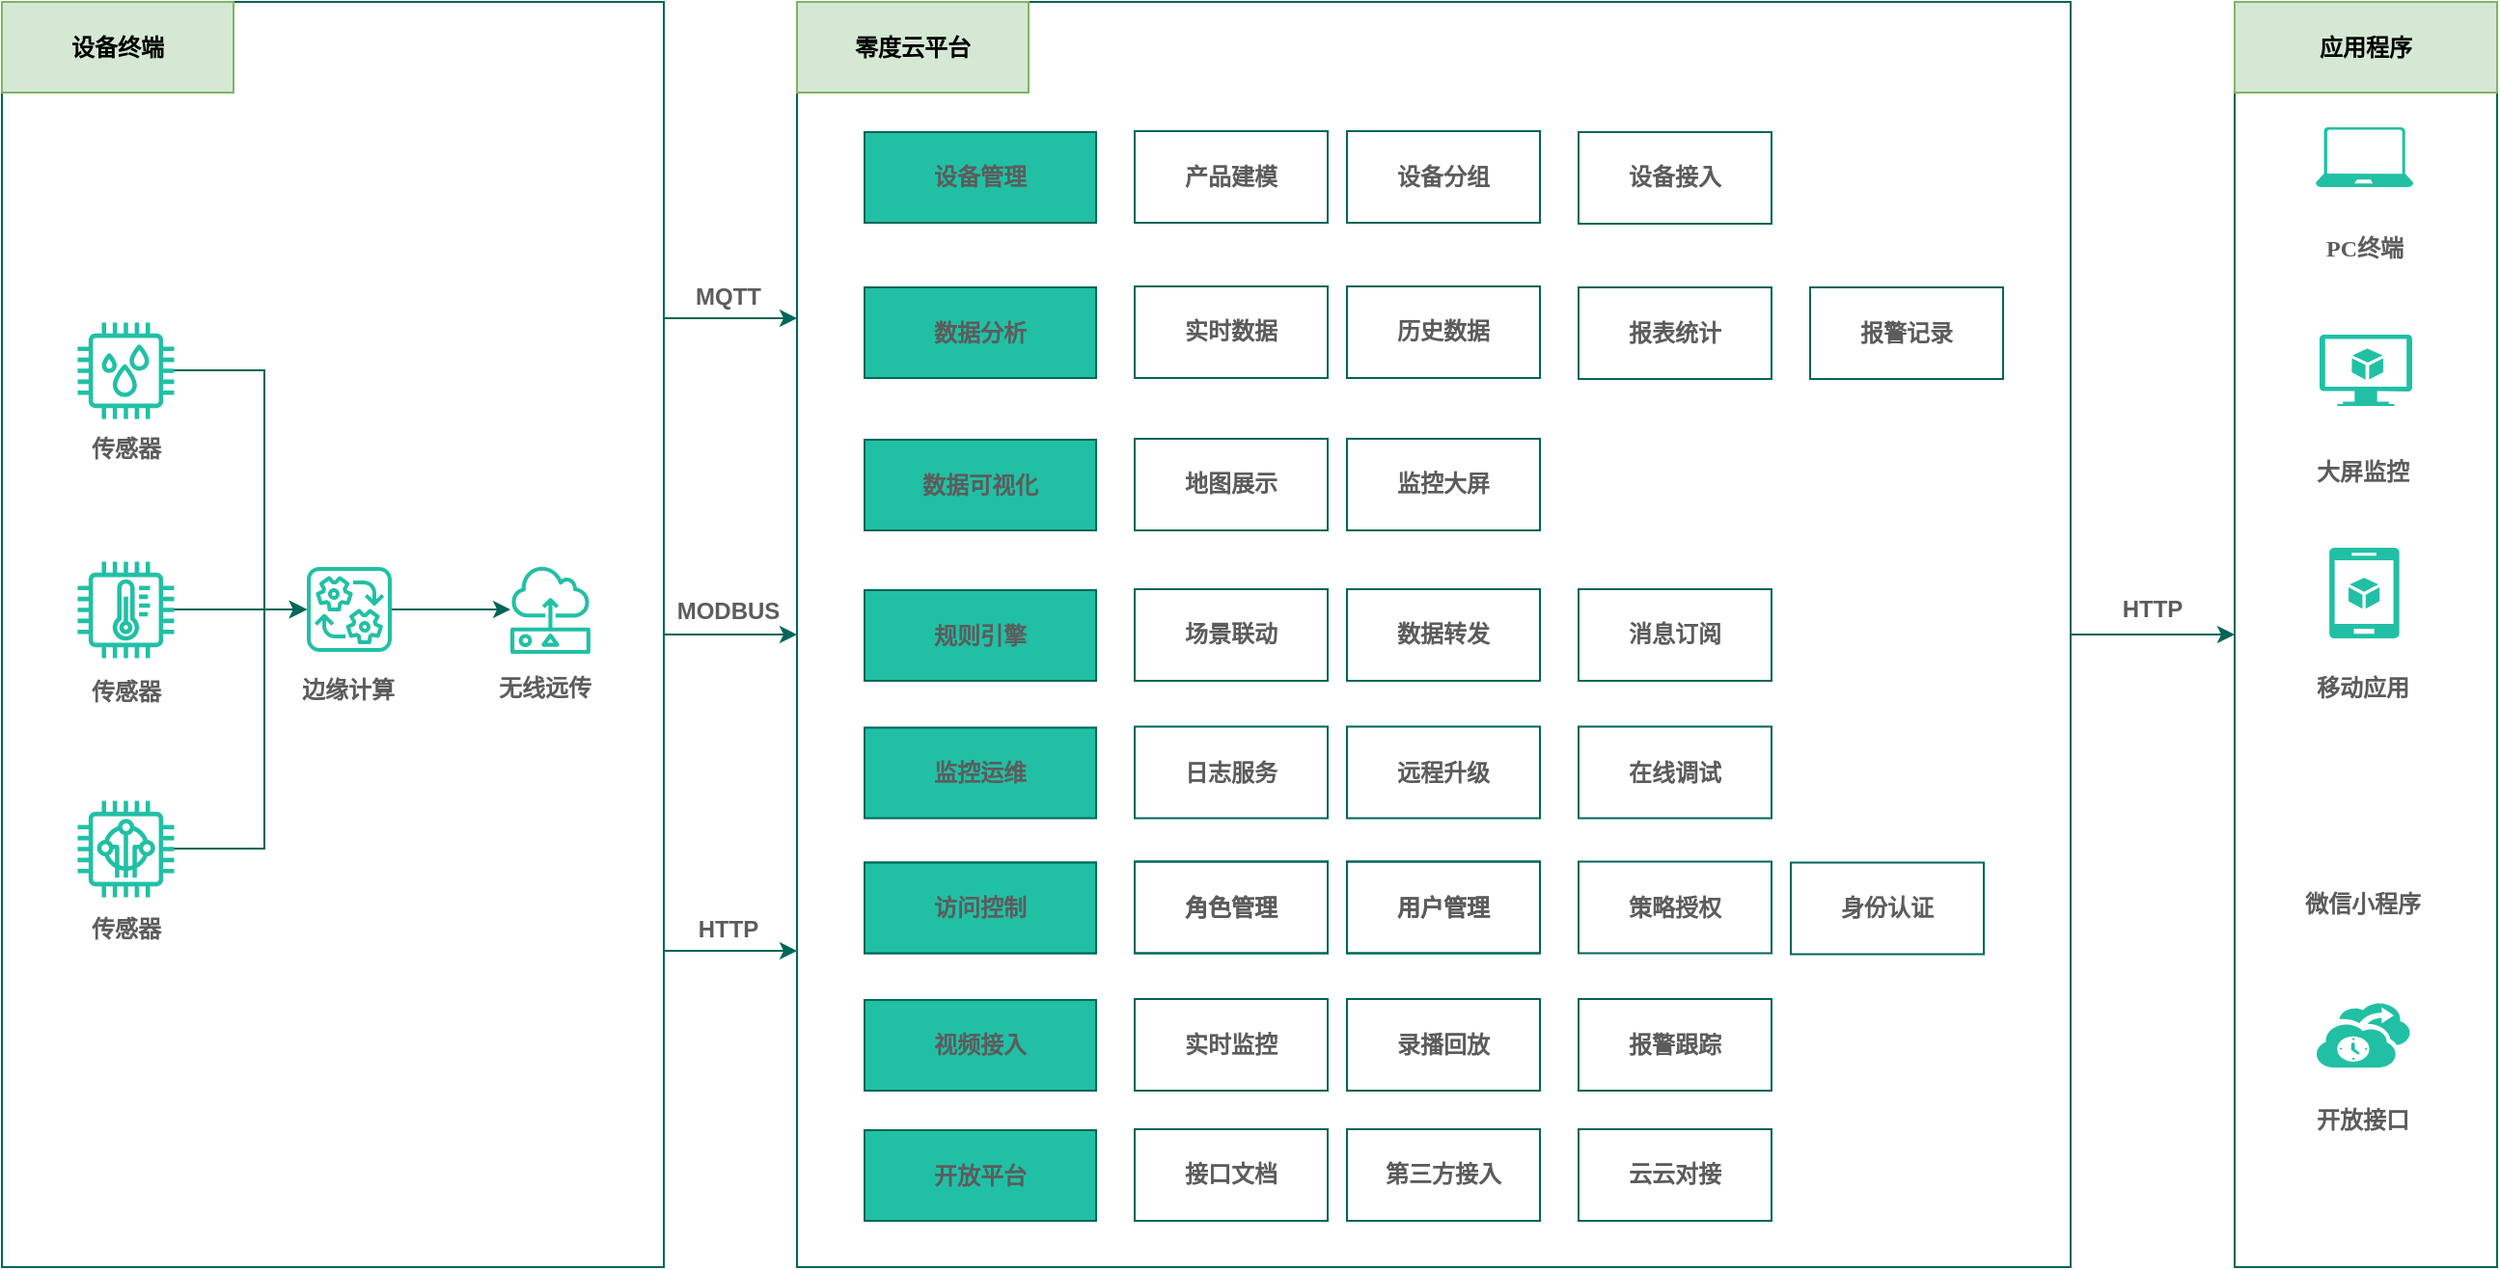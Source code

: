 <mxfile version="20.2.7" type="github">
  <diagram id="eXwY4UNL-JvXnbsKmHx1" name="第 1 页">
    <mxGraphModel dx="1327" dy="794" grid="0" gridSize="10" guides="1" tooltips="1" connect="1" arrows="1" fold="1" page="1" pageScale="1" pageWidth="827" pageHeight="1169" math="0" shadow="0">
      <root>
        <mxCell id="0" />
        <mxCell id="1" parent="0" />
        <mxCell id="tjXEyFFxzJn_yfCBgNNE-80" style="edgeStyle=orthogonalEdgeStyle;rounded=0;orthogonalLoop=1;jettySize=auto;html=1;entryX=0;entryY=0.5;entryDx=0;entryDy=0;strokeColor=#006658;fontColor=#5C5C5C;fontStyle=1" parent="1" source="tjXEyFFxzJn_yfCBgNNE-59" target="tjXEyFFxzJn_yfCBgNNE-73" edge="1">
          <mxGeometry relative="1" as="geometry" />
        </mxCell>
        <mxCell id="tjXEyFFxzJn_yfCBgNNE-81" style="edgeStyle=orthogonalEdgeStyle;rounded=0;orthogonalLoop=1;jettySize=auto;html=1;exitX=1;exitY=0.75;exitDx=0;exitDy=0;entryX=0;entryY=0.75;entryDx=0;entryDy=0;strokeColor=#006658;fontColor=#5C5C5C;fontStyle=1" parent="1" source="tjXEyFFxzJn_yfCBgNNE-59" target="tjXEyFFxzJn_yfCBgNNE-73" edge="1">
          <mxGeometry relative="1" as="geometry" />
        </mxCell>
        <mxCell id="tjXEyFFxzJn_yfCBgNNE-82" style="edgeStyle=orthogonalEdgeStyle;rounded=0;orthogonalLoop=1;jettySize=auto;html=1;exitX=1;exitY=0.25;exitDx=0;exitDy=0;entryX=0;entryY=0.25;entryDx=0;entryDy=0;strokeColor=#006658;fontColor=#5C5C5C;fontStyle=1" parent="1" source="tjXEyFFxzJn_yfCBgNNE-59" target="tjXEyFFxzJn_yfCBgNNE-73" edge="1">
          <mxGeometry relative="1" as="geometry" />
        </mxCell>
        <mxCell id="tjXEyFFxzJn_yfCBgNNE-59" value="" style="rounded=0;whiteSpace=wrap;html=1;fontFamily=Helvetica;fontSize=12;fontColor=#5C5C5C;fillColor=none;labelBorderColor=#A9C4EB;strokeColor=#006658;fontStyle=1" parent="1" vertex="1">
          <mxGeometry x="97" y="224" width="343" height="656" as="geometry" />
        </mxCell>
        <mxCell id="OxqNXNUA6j1CO8IW8d2d-9" style="edgeStyle=orthogonalEdgeStyle;rounded=0;orthogonalLoop=1;jettySize=auto;html=1;fontColor=#5C5C5C;strokeColor=#006658;fillColor=#21C0A5;" edge="1" parent="1" source="tjXEyFFxzJn_yfCBgNNE-10" target="tjXEyFFxzJn_yfCBgNNE-65">
          <mxGeometry relative="1" as="geometry">
            <Array as="points">
              <mxPoint x="233" y="415" />
              <mxPoint x="233" y="539" />
            </Array>
          </mxGeometry>
        </mxCell>
        <mxCell id="tjXEyFFxzJn_yfCBgNNE-10" value="" style="outlineConnect=0;fontColor=#5C5C5C;fillColor=#21C0A5;strokeColor=#006658;verticalLabelPosition=bottom;verticalAlign=top;align=center;html=1;fontSize=12;fontStyle=1;aspect=fixed;pointerEvents=1;shape=mxgraph.aws4.iot_thing_humidity_sensor;fillStyle=auto;strokeWidth=0.3;rounded=0;resizeWidth=0;fixedWidth=0;" parent="1" vertex="1">
          <mxGeometry x="136" y="390" width="50" height="50" as="geometry" />
        </mxCell>
        <mxCell id="OxqNXNUA6j1CO8IW8d2d-11" style="edgeStyle=orthogonalEdgeStyle;rounded=0;orthogonalLoop=1;jettySize=auto;html=1;fontColor=#5C5C5C;strokeColor=#006658;fillColor=#21C0A5;" edge="1" parent="1" source="tjXEyFFxzJn_yfCBgNNE-11" target="tjXEyFFxzJn_yfCBgNNE-65">
          <mxGeometry relative="1" as="geometry" />
        </mxCell>
        <mxCell id="tjXEyFFxzJn_yfCBgNNE-11" value="" style="outlineConnect=0;fontColor=#5C5C5C;fillColor=#21C0A5;strokeColor=#006658;verticalLabelPosition=bottom;verticalAlign=top;align=center;html=1;fontSize=12;fontStyle=1;aspect=fixed;pointerEvents=1;shape=mxgraph.aws4.iot_thing_temperature_sensor;strokeWidth=0.3;rounded=0;" parent="1" vertex="1">
          <mxGeometry x="136" y="514" width="50" height="50" as="geometry" />
        </mxCell>
        <mxCell id="OxqNXNUA6j1CO8IW8d2d-12" style="edgeStyle=orthogonalEdgeStyle;rounded=0;orthogonalLoop=1;jettySize=auto;html=1;fontColor=#5C5C5C;strokeColor=#006658;fillColor=#21C0A5;" edge="1" parent="1" source="tjXEyFFxzJn_yfCBgNNE-14" target="tjXEyFFxzJn_yfCBgNNE-65">
          <mxGeometry relative="1" as="geometry">
            <Array as="points">
              <mxPoint x="233" y="663" />
              <mxPoint x="233" y="539" />
            </Array>
          </mxGeometry>
        </mxCell>
        <mxCell id="tjXEyFFxzJn_yfCBgNNE-14" value="" style="outlineConnect=0;fontColor=#5C5C5C;fillColor=#21C0A5;strokeColor=#006658;verticalLabelPosition=bottom;verticalAlign=top;align=center;html=1;fontSize=12;fontStyle=1;aspect=fixed;pointerEvents=1;shape=mxgraph.aws4.iot_thing_freertos_device;fillStyle=auto;strokeWidth=0.3;rounded=0;" parent="1" vertex="1">
          <mxGeometry x="136" y="638" width="50" height="50" as="geometry" />
        </mxCell>
        <mxCell id="tjXEyFFxzJn_yfCBgNNE-60" value="传感器" style="text;html=1;resizable=0;autosize=1;align=center;verticalAlign=middle;points=[];fillColor=none;strokeColor=none;rounded=0;fontFamily=Verdana;fontSize=12;fontColor=#5C5C5C;fontStyle=1;" parent="1" vertex="1">
          <mxGeometry x="134" y="443" width="54" height="26" as="geometry" />
        </mxCell>
        <mxCell id="tjXEyFFxzJn_yfCBgNNE-63" value="传感器" style="text;html=1;resizable=0;autosize=1;align=center;verticalAlign=middle;points=[];fillColor=none;strokeColor=none;rounded=0;fontFamily=Verdana;fontSize=12;fontColor=#5C5C5C;fontStyle=1;" parent="1" vertex="1">
          <mxGeometry x="134" y="569" width="54" height="26" as="geometry" />
        </mxCell>
        <mxCell id="tjXEyFFxzJn_yfCBgNNE-64" value="传感器" style="text;html=1;resizable=0;autosize=1;align=center;verticalAlign=middle;points=[];fillColor=none;strokeColor=none;rounded=0;fontFamily=Verdana;fontSize=12;fontColor=#5C5C5C;fontStyle=1;" parent="1" vertex="1">
          <mxGeometry x="134" y="692" width="54" height="26" as="geometry" />
        </mxCell>
        <mxCell id="OxqNXNUA6j1CO8IW8d2d-13" style="edgeStyle=orthogonalEdgeStyle;rounded=0;orthogonalLoop=1;jettySize=auto;html=1;fontColor=#5C5C5C;strokeColor=#006658;fillColor=#21C0A5;" edge="1" parent="1" source="tjXEyFFxzJn_yfCBgNNE-65" target="OxqNXNUA6j1CO8IW8d2d-7">
          <mxGeometry relative="1" as="geometry" />
        </mxCell>
        <mxCell id="tjXEyFFxzJn_yfCBgNNE-65" value="" style="outlineConnect=0;fontColor=#5C5C5C;fillColor=#21C0A5;strokeColor=none;dashed=0;verticalLabelPosition=bottom;verticalAlign=top;align=center;html=1;fontSize=12;fontStyle=1;aspect=fixed;pointerEvents=1;shape=mxgraph.aws4.iot_greengrass_interprocess_communication;rounded=0;" parent="1" vertex="1">
          <mxGeometry x="255" y="517" width="44" height="44" as="geometry" />
        </mxCell>
        <mxCell id="tjXEyFFxzJn_yfCBgNNE-66" value="边缘计算" style="text;html=1;resizable=0;autosize=1;align=center;verticalAlign=middle;points=[];fillColor=none;strokeColor=none;rounded=0;fontFamily=Verdana;fontSize=12;fontColor=#5C5C5C;fontStyle=1;" parent="1" vertex="1">
          <mxGeometry x="243" y="568" width="66" height="26" as="geometry" />
        </mxCell>
        <mxCell id="tjXEyFFxzJn_yfCBgNNE-67" value="无线远传" style="text;html=1;resizable=0;autosize=1;align=center;verticalAlign=middle;points=[];fillColor=none;strokeColor=none;rounded=0;fontFamily=Verdana;fontSize=12;fontColor=#5C5C5C;fontStyle=1;" parent="1" vertex="1">
          <mxGeometry x="345.23" y="567" width="66" height="26" as="geometry" />
        </mxCell>
        <mxCell id="tjXEyFFxzJn_yfCBgNNE-73" value="" style="rounded=0;whiteSpace=wrap;html=1;fontFamily=Helvetica;fontSize=12;fontColor=#5C5C5C;fillColor=none;labelBorderColor=#A9C4EB;strokeColor=#006658;fontStyle=1" parent="1" vertex="1">
          <mxGeometry x="509" y="224" width="660" height="656" as="geometry" />
        </mxCell>
        <mxCell id="tjXEyFFxzJn_yfCBgNNE-118" style="edgeStyle=orthogonalEdgeStyle;rounded=0;orthogonalLoop=1;jettySize=auto;html=1;entryX=0;entryY=0.5;entryDx=0;entryDy=0;strokeColor=#006658;fontColor=#5C5C5C;fontStyle=1" parent="1" source="tjXEyFFxzJn_yfCBgNNE-73" target="tjXEyFFxzJn_yfCBgNNE-101" edge="1">
          <mxGeometry relative="1" as="geometry" />
        </mxCell>
        <mxCell id="tjXEyFFxzJn_yfCBgNNE-83" value="MQTT" style="text;html=1;align=center;verticalAlign=middle;resizable=0;points=[];autosize=1;strokeColor=none;fillColor=none;fontColor=#5C5C5C;rounded=0;fontStyle=1" parent="1" vertex="1">
          <mxGeometry x="447" y="364" width="52" height="26" as="geometry" />
        </mxCell>
        <mxCell id="tjXEyFFxzJn_yfCBgNNE-84" value="MODBUS" style="text;html=1;align=center;verticalAlign=middle;resizable=0;points=[];autosize=1;strokeColor=none;fillColor=none;fontColor=#5C5C5C;rounded=0;fontStyle=1" parent="1" vertex="1">
          <mxGeometry x="437.5" y="526.5" width="71" height="26" as="geometry" />
        </mxCell>
        <mxCell id="tjXEyFFxzJn_yfCBgNNE-85" value="HTTP" style="text;html=1;align=center;verticalAlign=middle;resizable=0;points=[];autosize=1;strokeColor=none;fillColor=none;fontColor=#5C5C5C;rounded=0;fontStyle=1" parent="1" vertex="1">
          <mxGeometry x="448.5" y="692" width="49" height="26" as="geometry" />
        </mxCell>
        <mxCell id="tjXEyFFxzJn_yfCBgNNE-101" value="" style="rounded=0;whiteSpace=wrap;html=1;fontFamily=Helvetica;fontSize=12;fontColor=#5C5C5C;fillColor=none;labelBorderColor=#A9C4EB;strokeColor=#006658;fontStyle=1" parent="1" vertex="1">
          <mxGeometry x="1254" y="224" width="136" height="656" as="geometry" />
        </mxCell>
        <mxCell id="tjXEyFFxzJn_yfCBgNNE-103" value="&lt;span&gt;产品建模&lt;/span&gt;" style="rounded=0;whiteSpace=wrap;html=1;fontColor=#5C5C5C;strokeColor=#006658;fillColor=none;fontStyle=1" parent="1" vertex="1">
          <mxGeometry x="684" y="291" width="100" height="47.5" as="geometry" />
        </mxCell>
        <mxCell id="tjXEyFFxzJn_yfCBgNNE-107" value="微信小程序" style="text;html=1;resizable=0;autosize=1;align=center;verticalAlign=middle;points=[];fillColor=none;strokeColor=none;rounded=0;fontFamily=Verdana;fontSize=12;fontColor=#5C5C5C;fontStyle=1;" parent="1" vertex="1">
          <mxGeometry x="1281.0" y="679" width="78" height="26" as="geometry" />
        </mxCell>
        <mxCell id="tjXEyFFxzJn_yfCBgNNE-109" value="移动应用" style="text;html=1;resizable=0;autosize=1;align=center;verticalAlign=middle;points=[];fillColor=none;strokeColor=none;rounded=0;fontFamily=Verdana;fontSize=12;fontColor=#5C5C5C;fontStyle=1;" parent="1" vertex="1">
          <mxGeometry x="1287.0" y="567" width="66" height="26" as="geometry" />
        </mxCell>
        <mxCell id="tjXEyFFxzJn_yfCBgNNE-113" value="" style="verticalLabelPosition=bottom;html=1;verticalAlign=top;align=center;strokeColor=none;fillColor=#21C0A5;shape=mxgraph.azure.virtual_machine_feature;pointerEvents=1;fontColor=#5C5C5C;rounded=0;fontStyle=1" parent="1" vertex="1">
          <mxGeometry x="1298" y="396.5" width="48" height="37" as="geometry" />
        </mxCell>
        <mxCell id="tjXEyFFxzJn_yfCBgNNE-114" value="" style="verticalLabelPosition=bottom;html=1;verticalAlign=top;align=center;strokeColor=none;fillColor=#21C0A5;shape=mxgraph.azure.mobile_services;pointerEvents=1;fontColor=#5C5C5C;rounded=0;fontStyle=1" parent="1" vertex="1">
          <mxGeometry x="1303" y="507" width="36.39" height="47" as="geometry" />
        </mxCell>
        <mxCell id="tjXEyFFxzJn_yfCBgNNE-115" value="" style="verticalLabelPosition=bottom;html=1;verticalAlign=top;align=center;strokeColor=none;fillColor=#21C0A5;shape=mxgraph.azure.laptop;pointerEvents=1;fontColor=#5C5C5C;rounded=0;fontStyle=1" parent="1" vertex="1">
          <mxGeometry x="1296" y="289" width="50.61" height="31" as="geometry" />
        </mxCell>
        <mxCell id="tjXEyFFxzJn_yfCBgNNE-116" value="PC终端" style="text;html=1;resizable=0;autosize=1;align=center;verticalAlign=middle;points=[];fillColor=none;strokeColor=none;rounded=0;fontFamily=Verdana;fontSize=12;fontColor=#5C5C5C;fontStyle=1;" parent="1" vertex="1">
          <mxGeometry x="1291.0" y="339" width="59" height="26" as="geometry" />
        </mxCell>
        <mxCell id="tjXEyFFxzJn_yfCBgNNE-117" value="大屏监控" style="text;html=1;resizable=0;autosize=1;align=center;verticalAlign=middle;points=[];fillColor=none;strokeColor=none;rounded=0;fontFamily=Verdana;fontSize=12;fontColor=#5C5C5C;fontStyle=1;" parent="1" vertex="1">
          <mxGeometry x="1287.0" y="455" width="66" height="26" as="geometry" />
        </mxCell>
        <mxCell id="tjXEyFFxzJn_yfCBgNNE-119" value="" style="verticalLabelPosition=bottom;html=1;verticalAlign=top;align=center;strokeColor=none;fillColor=#21C0A5;shape=mxgraph.azure.backup_service;fontColor=#5C5C5C;rounded=0;fontStyle=1" parent="1" vertex="1">
          <mxGeometry x="1295.86" y="742.5" width="49.28" height="34" as="geometry" />
        </mxCell>
        <mxCell id="tjXEyFFxzJn_yfCBgNNE-120" value="开放接口" style="text;html=1;resizable=0;autosize=1;align=center;verticalAlign=middle;points=[];fillColor=none;strokeColor=none;rounded=0;fontFamily=Verdana;fontSize=12;fontColor=#5C5C5C;fontStyle=1;" parent="1" vertex="1">
          <mxGeometry x="1287.0" y="791" width="66" height="26" as="geometry" />
        </mxCell>
        <mxCell id="tjXEyFFxzJn_yfCBgNNE-132" value="" style="shape=image;html=1;verticalAlign=top;verticalLabelPosition=bottom;imageAspect=0;aspect=fixed;image=https://cdn2.iconfinder.com/data/icons/social-media-2420/512/WeChat-128.png;fontColor=#5C5C5C;strokeColor=#006658;fillColor=#21C0A5;rounded=0;fontStyle=1" parent="1" vertex="1">
          <mxGeometry x="1296.5" y="612" width="47" height="47" as="geometry" />
        </mxCell>
        <mxCell id="tjXEyFFxzJn_yfCBgNNE-138" value="&lt;span&gt;设备分组&lt;/span&gt;" style="rounded=0;whiteSpace=wrap;html=1;fontColor=#5C5C5C;strokeColor=#006658;fillColor=none;fontStyle=1" parent="1" vertex="1">
          <mxGeometry x="794" y="291" width="100" height="47.5" as="geometry" />
        </mxCell>
        <mxCell id="tjXEyFFxzJn_yfCBgNNE-140" value="设备管理" style="rounded=0;whiteSpace=wrap;html=1;fontColor=#5C5C5C;strokeColor=#006658;fillColor=#21C0A5;fontStyle=1;" parent="1" vertex="1">
          <mxGeometry x="544" y="291.5" width="120" height="47" as="geometry" />
        </mxCell>
        <mxCell id="tjXEyFFxzJn_yfCBgNNE-141" value="&lt;span&gt;设备接入&lt;/span&gt;" style="rounded=0;whiteSpace=wrap;html=1;fontColor=#5C5C5C;strokeColor=#006658;fillColor=none;fontStyle=1" parent="1" vertex="1">
          <mxGeometry x="914" y="291.5" width="100" height="47.5" as="geometry" />
        </mxCell>
        <mxCell id="tjXEyFFxzJn_yfCBgNNE-142" value="数据分析" style="rounded=0;whiteSpace=wrap;html=1;fontColor=#5C5C5C;strokeColor=#006658;fillColor=#21C0A5;fontStyle=1;" parent="1" vertex="1">
          <mxGeometry x="544" y="372" width="120" height="47" as="geometry" />
        </mxCell>
        <mxCell id="tjXEyFFxzJn_yfCBgNNE-143" value="&lt;span&gt;实时数据&lt;/span&gt;" style="rounded=0;whiteSpace=wrap;html=1;fontColor=#5C5C5C;strokeColor=#006658;fillColor=none;fontStyle=1" parent="1" vertex="1">
          <mxGeometry x="684" y="371.5" width="100" height="47.5" as="geometry" />
        </mxCell>
        <mxCell id="tjXEyFFxzJn_yfCBgNNE-144" value="&lt;span&gt;报表统计&lt;/span&gt;" style="rounded=0;whiteSpace=wrap;html=1;fontColor=#5C5C5C;strokeColor=#006658;fillColor=none;fontStyle=1" parent="1" vertex="1">
          <mxGeometry x="914" y="372" width="100" height="47.5" as="geometry" />
        </mxCell>
        <mxCell id="tjXEyFFxzJn_yfCBgNNE-145" value="&lt;span&gt;历史数据&lt;/span&gt;" style="rounded=0;whiteSpace=wrap;html=1;fontColor=#5C5C5C;strokeColor=#006658;fillColor=none;fontStyle=1" parent="1" vertex="1">
          <mxGeometry x="794" y="371.5" width="100" height="47.5" as="geometry" />
        </mxCell>
        <mxCell id="tjXEyFFxzJn_yfCBgNNE-146" value="&lt;span&gt;报警记录&lt;/span&gt;" style="rounded=0;whiteSpace=wrap;html=1;fontColor=#5C5C5C;strokeColor=#006658;fillColor=none;fontStyle=1" parent="1" vertex="1">
          <mxGeometry x="1034" y="372" width="100" height="47.5" as="geometry" />
        </mxCell>
        <mxCell id="tjXEyFFxzJn_yfCBgNNE-147" value="数据分析" style="rounded=0;whiteSpace=wrap;html=1;fontColor=#5C5C5C;strokeColor=#006658;fillColor=#21C0A5;fontStyle=1;" parent="1" vertex="1">
          <mxGeometry x="544" y="372" width="120" height="47" as="geometry" />
        </mxCell>
        <mxCell id="tjXEyFFxzJn_yfCBgNNE-149" value="数据可视化" style="rounded=0;whiteSpace=wrap;html=1;fontColor=#5C5C5C;strokeColor=#006658;fillColor=#21C0A5;fontStyle=1;" parent="1" vertex="1">
          <mxGeometry x="544" y="451" width="120" height="47" as="geometry" />
        </mxCell>
        <mxCell id="tjXEyFFxzJn_yfCBgNNE-150" value="&lt;span&gt;地图展示&lt;/span&gt;" style="rounded=0;whiteSpace=wrap;html=1;fontColor=#5C5C5C;strokeColor=#006658;fillColor=none;fontStyle=1" parent="1" vertex="1">
          <mxGeometry x="684" y="450.5" width="100" height="47.5" as="geometry" />
        </mxCell>
        <mxCell id="tjXEyFFxzJn_yfCBgNNE-151" value="&lt;span&gt;监控大屏&lt;/span&gt;" style="rounded=0;whiteSpace=wrap;html=1;fontColor=#5C5C5C;strokeColor=#006658;fillColor=none;fontStyle=1" parent="1" vertex="1">
          <mxGeometry x="794" y="450.5" width="100" height="47.5" as="geometry" />
        </mxCell>
        <mxCell id="tjXEyFFxzJn_yfCBgNNE-155" value="规则引擎" style="rounded=0;whiteSpace=wrap;html=1;fontColor=#5C5C5C;strokeColor=#006658;fillColor=#21C0A5;fontStyle=1;" parent="1" vertex="1">
          <mxGeometry x="544" y="529" width="120" height="47" as="geometry" />
        </mxCell>
        <mxCell id="tjXEyFFxzJn_yfCBgNNE-156" value="&lt;span&gt;场景联动&lt;/span&gt;" style="rounded=0;whiteSpace=wrap;html=1;fontColor=#5C5C5C;strokeColor=#006658;fillColor=none;fontStyle=1" parent="1" vertex="1">
          <mxGeometry x="684" y="528.5" width="100" height="47.5" as="geometry" />
        </mxCell>
        <mxCell id="tjXEyFFxzJn_yfCBgNNE-157" value="&lt;span&gt;数据转发&lt;/span&gt;" style="rounded=0;whiteSpace=wrap;html=1;fontColor=#5C5C5C;strokeColor=#006658;fillColor=none;fontStyle=1" parent="1" vertex="1">
          <mxGeometry x="794" y="528.5" width="100" height="47.5" as="geometry" />
        </mxCell>
        <mxCell id="tjXEyFFxzJn_yfCBgNNE-158" value="&lt;span&gt;消息订阅&lt;/span&gt;" style="rounded=0;whiteSpace=wrap;html=1;fontColor=#5C5C5C;strokeColor=#006658;fillColor=none;fontStyle=1" parent="1" vertex="1">
          <mxGeometry x="914" y="528.5" width="100" height="47.5" as="geometry" />
        </mxCell>
        <mxCell id="tjXEyFFxzJn_yfCBgNNE-159" value="监控运维" style="rounded=0;whiteSpace=wrap;html=1;fontColor=#5C5C5C;strokeColor=#006658;fillColor=#21C0A5;fontStyle=1;" parent="1" vertex="1">
          <mxGeometry x="544" y="600.25" width="120" height="47" as="geometry" />
        </mxCell>
        <mxCell id="tjXEyFFxzJn_yfCBgNNE-160" value="&lt;span&gt;日志服务&lt;/span&gt;" style="rounded=0;whiteSpace=wrap;html=1;fontColor=#5C5C5C;strokeColor=#006658;fillColor=none;fontStyle=1" parent="1" vertex="1">
          <mxGeometry x="684" y="599.75" width="100" height="47.5" as="geometry" />
        </mxCell>
        <mxCell id="tjXEyFFxzJn_yfCBgNNE-161" value="&lt;span&gt;远程升级&lt;/span&gt;" style="rounded=0;whiteSpace=wrap;html=1;fontColor=#5C5C5C;strokeColor=#006658;fillColor=none;fontStyle=1" parent="1" vertex="1">
          <mxGeometry x="794" y="599.75" width="100" height="47.5" as="geometry" />
        </mxCell>
        <mxCell id="tjXEyFFxzJn_yfCBgNNE-162" value="&lt;span&gt;在线调试&lt;/span&gt;" style="rounded=0;whiteSpace=wrap;html=1;fontColor=#5C5C5C;strokeColor=#006658;fillColor=none;fontStyle=1" parent="1" vertex="1">
          <mxGeometry x="914" y="599.75" width="100" height="47.5" as="geometry" />
        </mxCell>
        <mxCell id="tjXEyFFxzJn_yfCBgNNE-163" value="访问控制" style="rounded=0;whiteSpace=wrap;html=1;fontColor=#5C5C5C;strokeColor=#006658;fillColor=#21C0A5;fontStyle=1;" parent="1" vertex="1">
          <mxGeometry x="544" y="670.25" width="120" height="47" as="geometry" />
        </mxCell>
        <mxCell id="tjXEyFFxzJn_yfCBgNNE-164" value="&lt;span&gt;角色管理&lt;/span&gt;" style="rounded=0;whiteSpace=wrap;html=1;fontColor=#5C5C5C;strokeColor=#006658;fillColor=none;fontStyle=1" parent="1" vertex="1">
          <mxGeometry x="684" y="669.75" width="100" height="47.5" as="geometry" />
        </mxCell>
        <mxCell id="tjXEyFFxzJn_yfCBgNNE-165" value="&lt;span&gt;用户管理&lt;/span&gt;" style="rounded=0;whiteSpace=wrap;html=1;fontColor=#5C5C5C;strokeColor=#006658;fillColor=none;fontStyle=1" parent="1" vertex="1">
          <mxGeometry x="794" y="669.75" width="100" height="47.5" as="geometry" />
        </mxCell>
        <mxCell id="tjXEyFFxzJn_yfCBgNNE-166" value="策略授权" style="rounded=0;whiteSpace=wrap;html=1;fontColor=#5C5C5C;strokeColor=#006658;fillColor=none;fontStyle=1" parent="1" vertex="1">
          <mxGeometry x="914" y="669.75" width="100" height="47.5" as="geometry" />
        </mxCell>
        <mxCell id="tjXEyFFxzJn_yfCBgNNE-167" value="访问控制" style="rounded=0;whiteSpace=wrap;html=1;fontColor=#5C5C5C;strokeColor=#006658;fillColor=#21C0A5;fontStyle=1;" parent="1" vertex="1">
          <mxGeometry x="544" y="670.25" width="120" height="47" as="geometry" />
        </mxCell>
        <mxCell id="tjXEyFFxzJn_yfCBgNNE-168" value="&lt;span&gt;角色管理&lt;/span&gt;" style="rounded=0;whiteSpace=wrap;html=1;fontColor=#5C5C5C;strokeColor=#006658;fillColor=none;fontStyle=1" parent="1" vertex="1">
          <mxGeometry x="684" y="669.75" width="100" height="47.5" as="geometry" />
        </mxCell>
        <mxCell id="tjXEyFFxzJn_yfCBgNNE-169" value="&lt;span&gt;用户管理&lt;/span&gt;" style="rounded=0;whiteSpace=wrap;html=1;fontColor=#5C5C5C;strokeColor=#006658;fillColor=none;fontStyle=1" parent="1" vertex="1">
          <mxGeometry x="794" y="669.75" width="100" height="47.5" as="geometry" />
        </mxCell>
        <mxCell id="tjXEyFFxzJn_yfCBgNNE-170" value="&lt;span&gt;云云对接&lt;/span&gt;" style="rounded=0;whiteSpace=wrap;html=1;fontColor=#5C5C5C;strokeColor=#006658;fillColor=none;fontStyle=1" parent="1" vertex="1">
          <mxGeometry x="914" y="808.5" width="100" height="47.5" as="geometry" />
        </mxCell>
        <mxCell id="tjXEyFFxzJn_yfCBgNNE-171" value="开放平台" style="rounded=0;whiteSpace=wrap;html=1;fontColor=#5C5C5C;strokeColor=#006658;fillColor=#21C0A5;fontStyle=1;" parent="1" vertex="1">
          <mxGeometry x="544" y="809" width="120" height="47" as="geometry" />
        </mxCell>
        <mxCell id="tjXEyFFxzJn_yfCBgNNE-172" value="&lt;span&gt;接口文档&lt;/span&gt;" style="rounded=0;whiteSpace=wrap;html=1;fontColor=#5C5C5C;strokeColor=#006658;fillColor=none;fontStyle=1" parent="1" vertex="1">
          <mxGeometry x="684" y="808.5" width="100" height="47.5" as="geometry" />
        </mxCell>
        <mxCell id="tjXEyFFxzJn_yfCBgNNE-173" value="&lt;span&gt;第三方接入&lt;/span&gt;" style="rounded=0;whiteSpace=wrap;html=1;fontColor=#5C5C5C;strokeColor=#006658;fillColor=none;fontStyle=1" parent="1" vertex="1">
          <mxGeometry x="794" y="808.5" width="100" height="47.5" as="geometry" />
        </mxCell>
        <mxCell id="tjXEyFFxzJn_yfCBgNNE-176" value="&lt;span&gt;身份认证&lt;/span&gt;" style="rounded=0;whiteSpace=wrap;html=1;fontColor=#5C5C5C;strokeColor=#006658;fillColor=none;fontStyle=1" parent="1" vertex="1">
          <mxGeometry x="1024" y="670.25" width="100" height="47.5" as="geometry" />
        </mxCell>
        <mxCell id="tjXEyFFxzJn_yfCBgNNE-177" value="视频接入" style="rounded=0;whiteSpace=wrap;html=1;fontColor=#5C5C5C;strokeColor=#006658;fillColor=#21C0A5;fontStyle=1;" parent="1" vertex="1">
          <mxGeometry x="544" y="741.5" width="120" height="47" as="geometry" />
        </mxCell>
        <mxCell id="tjXEyFFxzJn_yfCBgNNE-178" value="&lt;span&gt;实时监控&lt;/span&gt;" style="rounded=0;whiteSpace=wrap;html=1;fontColor=#5C5C5C;strokeColor=#006658;fillColor=none;fontStyle=1" parent="1" vertex="1">
          <mxGeometry x="684" y="741" width="100" height="47.5" as="geometry" />
        </mxCell>
        <mxCell id="tjXEyFFxzJn_yfCBgNNE-179" value="&lt;span&gt;录播回放&lt;/span&gt;" style="rounded=0;whiteSpace=wrap;html=1;fontColor=#5C5C5C;strokeColor=#006658;fillColor=none;fontStyle=1" parent="1" vertex="1">
          <mxGeometry x="794" y="741" width="100" height="47.5" as="geometry" />
        </mxCell>
        <mxCell id="tjXEyFFxzJn_yfCBgNNE-180" value="&lt;span&gt;报警跟踪&lt;/span&gt;" style="rounded=0;whiteSpace=wrap;html=1;fontColor=#5C5C5C;strokeColor=#006658;fillColor=none;fontStyle=1" parent="1" vertex="1">
          <mxGeometry x="914" y="741" width="100" height="47.5" as="geometry" />
        </mxCell>
        <mxCell id="tjXEyFFxzJn_yfCBgNNE-187" value="HTTP" style="text;html=1;align=center;verticalAlign=middle;resizable=0;points=[];autosize=1;strokeColor=none;fillColor=none;fontColor=#5C5C5C;rounded=0;fontStyle=1" parent="1" vertex="1">
          <mxGeometry x="1186" y="526" width="49" height="26" as="geometry" />
        </mxCell>
        <mxCell id="OxqNXNUA6j1CO8IW8d2d-7" value="" style="sketch=0;outlineConnect=0;fontColor=#5C5C5C;fillColor=#21C0A5;strokeColor=none;dashed=0;verticalLabelPosition=bottom;verticalAlign=top;align=center;html=1;fontSize=12;fontStyle=0;aspect=fixed;pointerEvents=1;shape=mxgraph.aws4.sensor;" vertex="1" parent="1">
          <mxGeometry x="360" y="516" width="42.46" height="46" as="geometry" />
        </mxCell>
        <mxCell id="OxqNXNUA6j1CO8IW8d2d-16" value="设备终端" style="rounded=0;whiteSpace=wrap;html=1;strokeColor=#82b366;fillColor=#d5e8d4;fontStyle=1;" vertex="1" parent="1">
          <mxGeometry x="97" y="224" width="120" height="47" as="geometry" />
        </mxCell>
        <mxCell id="OxqNXNUA6j1CO8IW8d2d-17" value="零度云平台" style="rounded=0;whiteSpace=wrap;html=1;strokeColor=#82b366;fillColor=#d5e8d4;fontStyle=1;" vertex="1" parent="1">
          <mxGeometry x="509" y="224" width="120" height="47" as="geometry" />
        </mxCell>
        <mxCell id="OxqNXNUA6j1CO8IW8d2d-18" value="应用程序" style="rounded=0;whiteSpace=wrap;html=1;strokeColor=#82b366;fillColor=#d5e8d4;fontStyle=1;" vertex="1" parent="1">
          <mxGeometry x="1254" y="224" width="136" height="47" as="geometry" />
        </mxCell>
      </root>
    </mxGraphModel>
  </diagram>
</mxfile>
